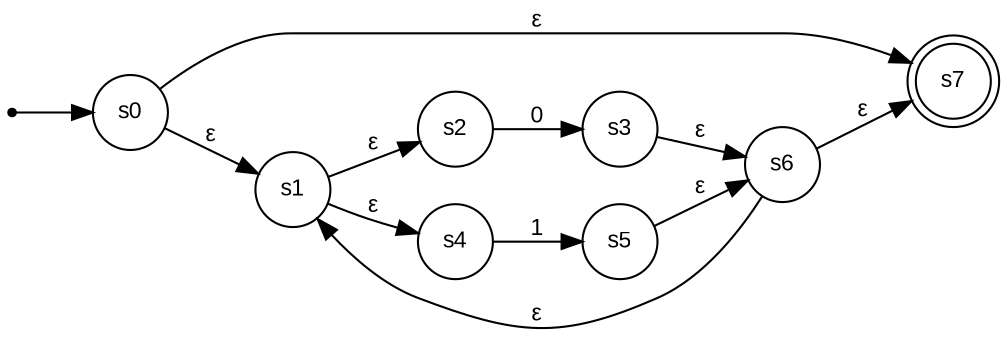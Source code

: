 digraph finite_state_machine {
	rankdir=LR;
	edge [fontname=arial,fontsize=11]
	node [fontname=arial,fontsize=11,shape=doublecircle];s7;
	node [shape=circle,size=8]
	start [shape=point]
	start -> s0
	s0 -> s1 [label=ε]
	s0 -> s7 [label=ε]
	s1 -> s2 [label=ε]
	s1 -> s4 [label=ε]
	s2 -> s3 [label=0]
	s3 -> s6 [label=ε]
	s4 -> s5 [label=1]
	s5 -> s6 [label=ε]
	s6 -> s7 [label=ε]
	s6 -> s1 [label=ε]
}
